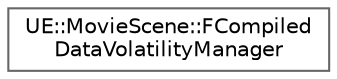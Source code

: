 digraph "Graphical Class Hierarchy"
{
 // INTERACTIVE_SVG=YES
 // LATEX_PDF_SIZE
  bgcolor="transparent";
  edge [fontname=Helvetica,fontsize=10,labelfontname=Helvetica,labelfontsize=10];
  node [fontname=Helvetica,fontsize=10,shape=box,height=0.2,width=0.4];
  rankdir="LR";
  Node0 [id="Node000000",label="UE::MovieScene::FCompiled\lDataVolatilityManager",height=0.2,width=0.4,color="grey40", fillcolor="white", style="filled",URL="$d2/d2c/structUE_1_1MovieScene_1_1FCompiledDataVolatilityManager.html",tooltip=" "];
}
